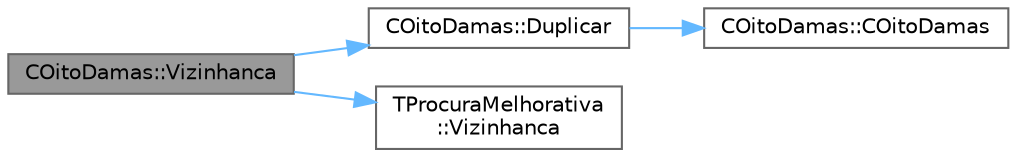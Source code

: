 digraph "COitoDamas::Vizinhanca"
{
 // LATEX_PDF_SIZE
  bgcolor="transparent";
  edge [fontname=Helvetica,fontsize=10,labelfontname=Helvetica,labelfontsize=10];
  node [fontname=Helvetica,fontsize=10,shape=box,height=0.2,width=0.4];
  rankdir="LR";
  Node1 [id="Node000001",label="COitoDamas::Vizinhanca",height=0.2,width=0.4,color="gray40", fillcolor="grey60", style="filled", fontcolor="black",tooltip=" "];
  Node1 -> Node2 [id="edge1_Node000001_Node000002",color="steelblue1",style="solid",tooltip=" "];
  Node2 [id="Node000002",label="COitoDamas::Duplicar",height=0.2,width=0.4,color="grey40", fillcolor="white", style="filled",URL="$classCOitoDamas.html#ad9ce9bd26af98392515937e9aff10e5a",tooltip="Cria um objecto que é uma cópia deste."];
  Node2 -> Node3 [id="edge2_Node000002_Node000003",color="steelblue1",style="solid",tooltip=" "];
  Node3 [id="Node000003",label="COitoDamas::COitoDamas",height=0.2,width=0.4,color="grey40", fillcolor="white", style="filled",URL="$classCOitoDamas.html#aedfd3924d0c950ba73a6342dda5cc467",tooltip=" "];
  Node1 -> Node4 [id="edge3_Node000001_Node000004",color="steelblue1",style="solid",tooltip=" "];
  Node4 [id="Node000004",label="TProcuraMelhorativa\l::Vizinhanca",height=0.2,width=0.4,color="grey40", fillcolor="white", style="filled",URL="$classTProcuraMelhorativa.html#ad268f3d892d6a912f632369e1c9be878",tooltip=" "];
}
